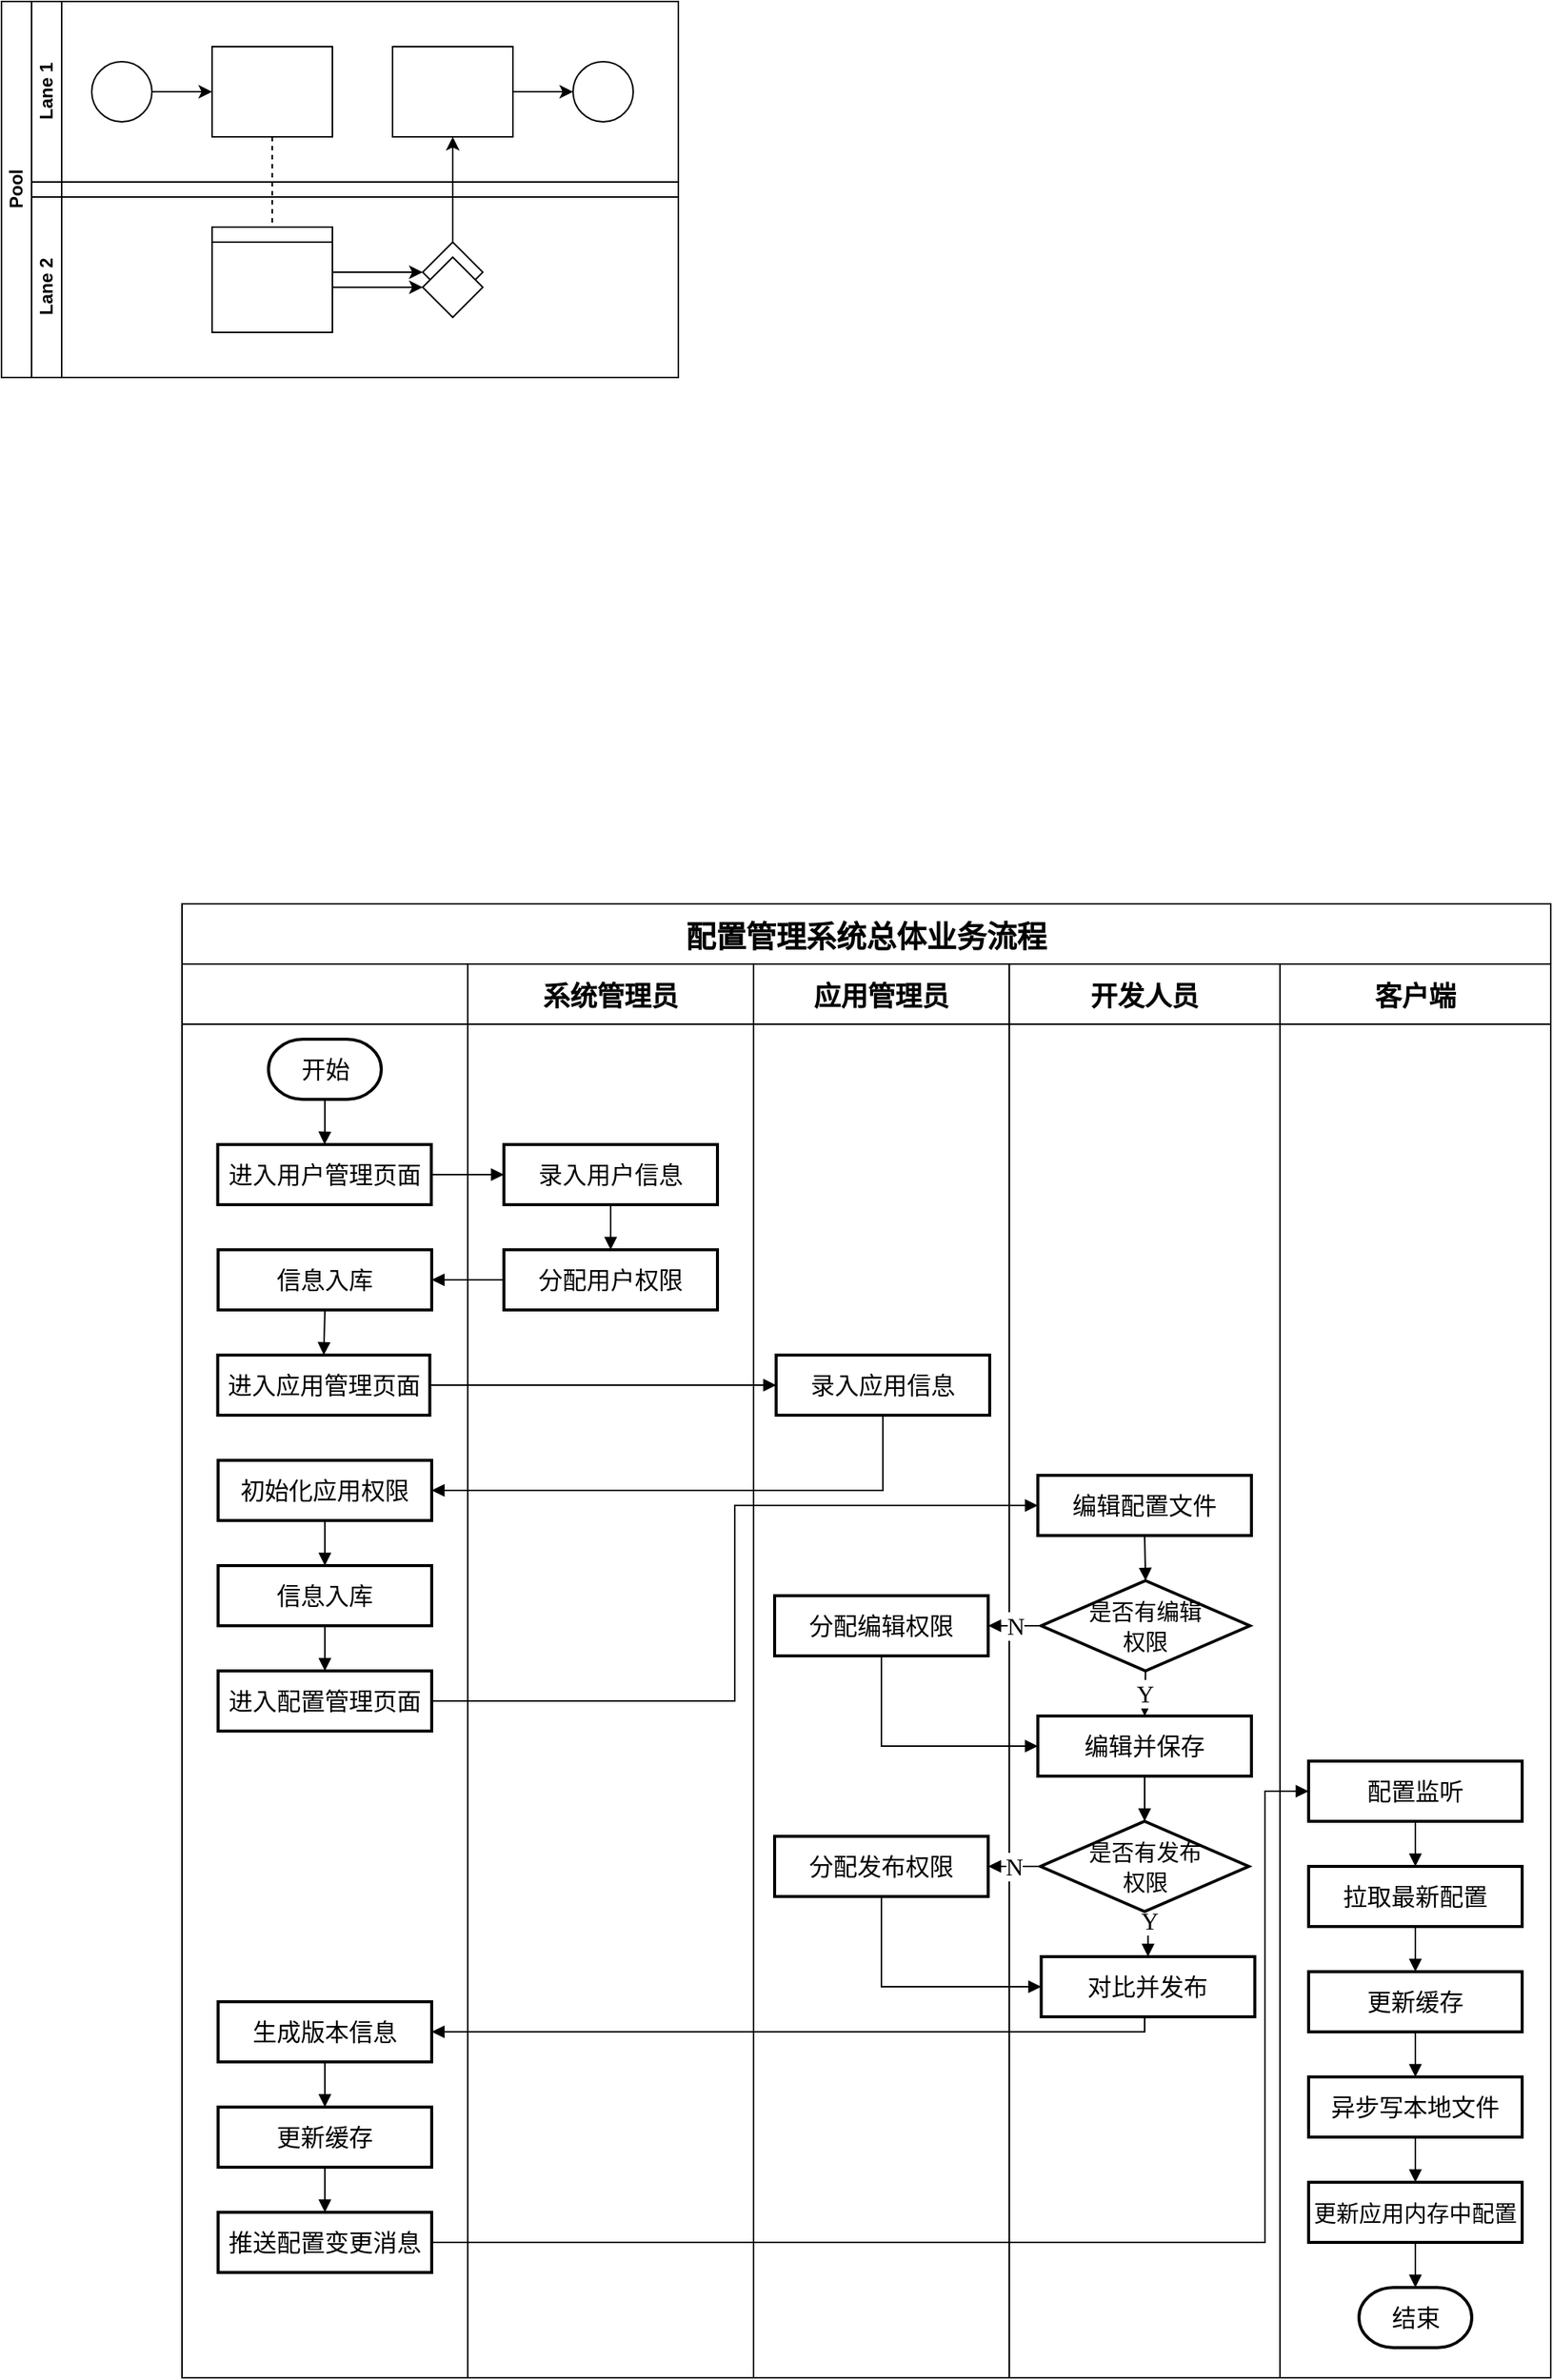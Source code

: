 <mxfile version="17.1.3" type="github" pages="3">
  <diagram id="prtHgNgQTEPvFCAcTncT" name="Page-1">
    <mxGraphModel dx="1426" dy="826" grid="1" gridSize="10" guides="1" tooltips="1" connect="1" arrows="1" fold="1" page="1" pageScale="1" pageWidth="2339" pageHeight="3300" math="0" shadow="0">
      <root>
        <mxCell id="0" />
        <mxCell id="1" parent="0" />
        <mxCell id="dNxyNK7c78bLwvsdeMH5-19" value="Pool" style="swimlane;html=1;childLayout=stackLayout;resizeParent=1;resizeParentMax=0;horizontal=0;startSize=20;horizontalStack=0;" parent="1" vertex="1">
          <mxGeometry x="120" y="120" width="450" height="250" as="geometry">
            <mxRectangle x="120" y="120" width="30" height="50" as="alternateBounds" />
          </mxGeometry>
        </mxCell>
        <mxCell id="dNxyNK7c78bLwvsdeMH5-27" value="" style="edgeStyle=orthogonalEdgeStyle;rounded=0;orthogonalLoop=1;jettySize=auto;html=1;dashed=1;endArrow=none;endFill=0;" parent="dNxyNK7c78bLwvsdeMH5-19" source="dNxyNK7c78bLwvsdeMH5-24" target="dNxyNK7c78bLwvsdeMH5-26" edge="1">
          <mxGeometry relative="1" as="geometry" />
        </mxCell>
        <mxCell id="dNxyNK7c78bLwvsdeMH5-31" style="edgeStyle=orthogonalEdgeStyle;rounded=0;orthogonalLoop=1;jettySize=auto;html=1;endArrow=classic;endFill=1;" parent="dNxyNK7c78bLwvsdeMH5-19" source="dNxyNK7c78bLwvsdeMH5-28" target="dNxyNK7c78bLwvsdeMH5-30" edge="1">
          <mxGeometry relative="1" as="geometry" />
        </mxCell>
        <mxCell id="dNxyNK7c78bLwvsdeMH5-20" value="Lane 1" style="swimlane;html=1;startSize=20;horizontal=0;" parent="dNxyNK7c78bLwvsdeMH5-19" vertex="1">
          <mxGeometry x="20" width="430" height="120" as="geometry" />
        </mxCell>
        <mxCell id="dNxyNK7c78bLwvsdeMH5-25" value="" style="edgeStyle=orthogonalEdgeStyle;rounded=0;orthogonalLoop=1;jettySize=auto;html=1;" parent="dNxyNK7c78bLwvsdeMH5-20" source="dNxyNK7c78bLwvsdeMH5-23" target="dNxyNK7c78bLwvsdeMH5-24" edge="1">
          <mxGeometry relative="1" as="geometry" />
        </mxCell>
        <mxCell id="dNxyNK7c78bLwvsdeMH5-23" value="" style="ellipse;whiteSpace=wrap;html=1;" parent="dNxyNK7c78bLwvsdeMH5-20" vertex="1">
          <mxGeometry x="40" y="40" width="40" height="40" as="geometry" />
        </mxCell>
        <mxCell id="dNxyNK7c78bLwvsdeMH5-24" value="" style="rounded=0;whiteSpace=wrap;html=1;fontFamily=Helvetica;fontSize=12;fontColor=#000000;align=center;" parent="dNxyNK7c78bLwvsdeMH5-20" vertex="1">
          <mxGeometry x="120" y="30" width="80" height="60" as="geometry" />
        </mxCell>
        <mxCell id="dNxyNK7c78bLwvsdeMH5-33" value="" style="edgeStyle=orthogonalEdgeStyle;rounded=0;orthogonalLoop=1;jettySize=auto;html=1;endArrow=classic;endFill=1;" parent="dNxyNK7c78bLwvsdeMH5-20" source="dNxyNK7c78bLwvsdeMH5-30" target="dNxyNK7c78bLwvsdeMH5-32" edge="1">
          <mxGeometry relative="1" as="geometry" />
        </mxCell>
        <mxCell id="dNxyNK7c78bLwvsdeMH5-30" value="" style="rounded=0;whiteSpace=wrap;html=1;fontFamily=Helvetica;fontSize=12;fontColor=#000000;align=center;" parent="dNxyNK7c78bLwvsdeMH5-20" vertex="1">
          <mxGeometry x="240" y="30" width="80" height="60" as="geometry" />
        </mxCell>
        <mxCell id="dNxyNK7c78bLwvsdeMH5-32" value="" style="ellipse;whiteSpace=wrap;html=1;" parent="dNxyNK7c78bLwvsdeMH5-20" vertex="1">
          <mxGeometry x="360" y="40" width="40" height="40" as="geometry" />
        </mxCell>
        <mxCell id="dNxyNK7c78bLwvsdeMH5-21" value="Lane 2" style="swimlane;html=1;startSize=20;horizontal=0;" parent="dNxyNK7c78bLwvsdeMH5-19" vertex="1">
          <mxGeometry x="20" y="120" width="430" height="130" as="geometry" />
        </mxCell>
        <mxCell id="dNxyNK7c78bLwvsdeMH5-29" value="" style="edgeStyle=orthogonalEdgeStyle;rounded=0;orthogonalLoop=1;jettySize=auto;html=1;endArrow=classic;endFill=1;" parent="dNxyNK7c78bLwvsdeMH5-21" source="dNxyNK7c78bLwvsdeMH5-26" target="dNxyNK7c78bLwvsdeMH5-28" edge="1">
          <mxGeometry relative="1" as="geometry" />
        </mxCell>
        <mxCell id="dNxyNK7c78bLwvsdeMH5-26" value="" style="rounded=0;whiteSpace=wrap;html=1;fontFamily=Helvetica;fontSize=12;fontColor=#000000;align=center;" parent="dNxyNK7c78bLwvsdeMH5-21" vertex="1">
          <mxGeometry x="120" y="30" width="80" height="60" as="geometry" />
        </mxCell>
        <mxCell id="dNxyNK7c78bLwvsdeMH5-28" value="" style="rhombus;whiteSpace=wrap;html=1;fontFamily=Helvetica;fontSize=12;fontColor=#000000;align=center;" parent="dNxyNK7c78bLwvsdeMH5-21" vertex="1">
          <mxGeometry x="260" y="40" width="40" height="40" as="geometry" />
        </mxCell>
        <mxCell id="vpVi7uINoblf6swb5dLl-22" value="Lane 2" style="swimlane;html=1;startSize=20;horizontal=0;" vertex="1" parent="dNxyNK7c78bLwvsdeMH5-21">
          <mxGeometry y="10" width="430" height="120" as="geometry" />
        </mxCell>
        <mxCell id="vpVi7uINoblf6swb5dLl-23" value="" style="edgeStyle=orthogonalEdgeStyle;rounded=0;orthogonalLoop=1;jettySize=auto;html=1;endArrow=classic;endFill=1;" edge="1" parent="vpVi7uINoblf6swb5dLl-22" source="vpVi7uINoblf6swb5dLl-24" target="vpVi7uINoblf6swb5dLl-25">
          <mxGeometry relative="1" as="geometry" />
        </mxCell>
        <mxCell id="vpVi7uINoblf6swb5dLl-24" value="" style="rounded=0;whiteSpace=wrap;html=1;fontFamily=Helvetica;fontSize=12;fontColor=#000000;align=center;" vertex="1" parent="vpVi7uINoblf6swb5dLl-22">
          <mxGeometry x="120" y="30" width="80" height="60" as="geometry" />
        </mxCell>
        <mxCell id="vpVi7uINoblf6swb5dLl-25" value="" style="rhombus;whiteSpace=wrap;html=1;fontFamily=Helvetica;fontSize=12;fontColor=#000000;align=center;" vertex="1" parent="vpVi7uINoblf6swb5dLl-22">
          <mxGeometry x="260" y="40" width="40" height="40" as="geometry" />
        </mxCell>
        <mxCell id="Mh_DxKDhMLInw4IBFgg--3" value="配置管理系统总体业务流程" style="swimlane;childLayout=stackLayout;resizeParent=1;resizeParentMax=0;startSize=40;fontFamily=华文宋体;fontSize=20;fillColor=default;rounded=0;" vertex="1" parent="1">
          <mxGeometry x="240" y="720" width="910" height="980" as="geometry" />
        </mxCell>
        <mxCell id="Mh_DxKDhMLInw4IBFgg--4" value="" style="swimlane;startSize=40;fontFamily=华文宋体;fontSize=18;swimlaneLine=1;rounded=0;" vertex="1" parent="Mh_DxKDhMLInw4IBFgg--3">
          <mxGeometry y="40" width="190" height="940" as="geometry" />
        </mxCell>
        <mxCell id="Mh_DxKDhMLInw4IBFgg--13" value="" style="edgeStyle=orthogonalEdgeStyle;rounded=0;orthogonalLoop=1;jettySize=auto;html=1;fontFamily=华文宋体;fontSize=16;endArrow=block;endFill=1;" edge="1" parent="Mh_DxKDhMLInw4IBFgg--4" source="Mh_DxKDhMLInw4IBFgg--10" target="Mh_DxKDhMLInw4IBFgg--12">
          <mxGeometry relative="1" as="geometry" />
        </mxCell>
        <mxCell id="Mh_DxKDhMLInw4IBFgg--10" value="&lt;font style=&quot;font-size: 16px;&quot;&gt;开始&lt;/font&gt;" style="strokeWidth=2;html=1;shape=mxgraph.flowchart.terminator;whiteSpace=wrap;fontFamily=华文宋体;fontSize=16;" vertex="1" parent="Mh_DxKDhMLInw4IBFgg--4">
          <mxGeometry x="57.5" y="50" width="75" height="40" as="geometry" />
        </mxCell>
        <mxCell id="Mh_DxKDhMLInw4IBFgg--12" value="&lt;font style=&quot;font-size: 16px;&quot;&gt;进入用户管理页面&lt;/font&gt;" style="whiteSpace=wrap;html=1;fontSize=16;fontFamily=华文宋体;strokeWidth=2;align=center;verticalAlign=middle;" vertex="1" parent="Mh_DxKDhMLInw4IBFgg--4">
          <mxGeometry x="23.75" y="120" width="142" height="40" as="geometry" />
        </mxCell>
        <mxCell id="Mh_DxKDhMLInw4IBFgg--26" style="edgeStyle=orthogonalEdgeStyle;rounded=0;orthogonalLoop=1;jettySize=auto;html=1;exitX=0.5;exitY=1;exitDx=0;exitDy=0;entryX=0.5;entryY=0;entryDx=0;entryDy=0;fontFamily=华文宋体;fontSize=16;fontColor=none;endArrow=block;endFill=1;" edge="1" parent="Mh_DxKDhMLInw4IBFgg--4" source="Mh_DxKDhMLInw4IBFgg--20" target="Mh_DxKDhMLInw4IBFgg--24">
          <mxGeometry relative="1" as="geometry" />
        </mxCell>
        <mxCell id="Mh_DxKDhMLInw4IBFgg--20" value="&lt;font style=&quot;font-size: 16px;&quot;&gt;信息入库&lt;/font&gt;" style="whiteSpace=wrap;html=1;fontSize=16;fontFamily=华文宋体;strokeWidth=2;align=center;verticalAlign=middle;" vertex="1" parent="Mh_DxKDhMLInw4IBFgg--4">
          <mxGeometry x="24" y="190" width="142" height="40" as="geometry" />
        </mxCell>
        <mxCell id="Mh_DxKDhMLInw4IBFgg--24" value="&lt;font style=&quot;font-size: 16px;&quot;&gt;进入应用管理页面&lt;/font&gt;" style="whiteSpace=wrap;html=1;fontSize=16;fontFamily=华文宋体;strokeWidth=2;align=center;verticalAlign=middle;" vertex="1" parent="Mh_DxKDhMLInw4IBFgg--4">
          <mxGeometry x="23.75" y="260" width="141" height="40" as="geometry" />
        </mxCell>
        <mxCell id="Mh_DxKDhMLInw4IBFgg--41" style="edgeStyle=orthogonalEdgeStyle;rounded=0;orthogonalLoop=1;jettySize=auto;html=1;exitX=0.5;exitY=1;exitDx=0;exitDy=0;entryX=0.5;entryY=0;entryDx=0;entryDy=0;fontFamily=华文宋体;fontSize=16;fontColor=none;endArrow=block;endFill=1;" edge="1" parent="Mh_DxKDhMLInw4IBFgg--4" source="Mh_DxKDhMLInw4IBFgg--38" target="Mh_DxKDhMLInw4IBFgg--40">
          <mxGeometry relative="1" as="geometry" />
        </mxCell>
        <mxCell id="Mh_DxKDhMLInw4IBFgg--38" value="&lt;font style=&quot;font-size: 16px&quot;&gt;初始化应用权限&lt;/font&gt;" style="whiteSpace=wrap;html=1;fontSize=16;fontFamily=华文宋体;strokeWidth=2;align=center;verticalAlign=middle;" vertex="1" parent="Mh_DxKDhMLInw4IBFgg--4">
          <mxGeometry x="24" y="330" width="142" height="40" as="geometry" />
        </mxCell>
        <mxCell id="Mh_DxKDhMLInw4IBFgg--66" style="edgeStyle=orthogonalEdgeStyle;rounded=0;orthogonalLoop=1;jettySize=auto;html=1;exitX=0.5;exitY=1;exitDx=0;exitDy=0;entryX=0.5;entryY=0;entryDx=0;entryDy=0;fontFamily=华文宋体;fontSize=16;fontColor=none;endArrow=block;endFill=1;" edge="1" parent="Mh_DxKDhMLInw4IBFgg--4" source="Mh_DxKDhMLInw4IBFgg--40" target="Mh_DxKDhMLInw4IBFgg--65">
          <mxGeometry relative="1" as="geometry" />
        </mxCell>
        <mxCell id="Mh_DxKDhMLInw4IBFgg--40" value="&lt;font style=&quot;font-size: 16px&quot;&gt;信息入库&lt;/font&gt;" style="whiteSpace=wrap;html=1;fontSize=16;fontFamily=华文宋体;strokeWidth=2;align=center;verticalAlign=middle;" vertex="1" parent="Mh_DxKDhMLInw4IBFgg--4">
          <mxGeometry x="24" y="400" width="142" height="40" as="geometry" />
        </mxCell>
        <mxCell id="Mh_DxKDhMLInw4IBFgg--65" value="&lt;font style=&quot;font-size: 16px;&quot;&gt;进入配置管理页面&lt;/font&gt;" style="whiteSpace=wrap;html=1;fontSize=16;fontFamily=华文宋体;strokeWidth=2;align=center;verticalAlign=middle;" vertex="1" parent="Mh_DxKDhMLInw4IBFgg--4">
          <mxGeometry x="24" y="470" width="142" height="40" as="geometry" />
        </mxCell>
        <mxCell id="Mh_DxKDhMLInw4IBFgg--125" style="edgeStyle=orthogonalEdgeStyle;rounded=0;orthogonalLoop=1;jettySize=auto;html=1;exitX=0.5;exitY=1;exitDx=0;exitDy=0;entryX=0.5;entryY=0;entryDx=0;entryDy=0;fontFamily=华文宋体;fontSize=16;fontColor=none;endArrow=block;endFill=1;" edge="1" parent="Mh_DxKDhMLInw4IBFgg--4" source="Mh_DxKDhMLInw4IBFgg--121" target="Mh_DxKDhMLInw4IBFgg--122">
          <mxGeometry relative="1" as="geometry" />
        </mxCell>
        <mxCell id="Mh_DxKDhMLInw4IBFgg--121" value="&lt;span style=&quot;font-size: 16px;&quot;&gt;生成版本信息&lt;/span&gt;" style="whiteSpace=wrap;html=1;fontSize=16;fontFamily=华文宋体;strokeWidth=2;align=center;verticalAlign=middle;" vertex="1" parent="Mh_DxKDhMLInw4IBFgg--4">
          <mxGeometry x="24" y="690" width="142" height="40" as="geometry" />
        </mxCell>
        <mxCell id="Mh_DxKDhMLInw4IBFgg--127" style="edgeStyle=orthogonalEdgeStyle;rounded=0;orthogonalLoop=1;jettySize=auto;html=1;exitX=0.5;exitY=1;exitDx=0;exitDy=0;entryX=0.5;entryY=0;entryDx=0;entryDy=0;fontFamily=华文宋体;fontSize=16;fontColor=none;endArrow=block;endFill=1;" edge="1" parent="Mh_DxKDhMLInw4IBFgg--4" source="Mh_DxKDhMLInw4IBFgg--122" target="Mh_DxKDhMLInw4IBFgg--126">
          <mxGeometry relative="1" as="geometry" />
        </mxCell>
        <mxCell id="Mh_DxKDhMLInw4IBFgg--122" value="&lt;span style=&quot;font-size: 16px;&quot;&gt;更新缓存&lt;/span&gt;" style="whiteSpace=wrap;html=1;fontSize=16;fontFamily=华文宋体;strokeWidth=2;align=center;verticalAlign=middle;" vertex="1" parent="Mh_DxKDhMLInw4IBFgg--4">
          <mxGeometry x="24" y="760" width="142" height="40" as="geometry" />
        </mxCell>
        <mxCell id="Mh_DxKDhMLInw4IBFgg--126" value="&lt;span style=&quot;font-size: 16px;&quot;&gt;推送配置变更消息&lt;/span&gt;" style="whiteSpace=wrap;html=1;fontSize=16;fontFamily=华文宋体;strokeWidth=2;align=center;verticalAlign=middle;" vertex="1" parent="Mh_DxKDhMLInw4IBFgg--4">
          <mxGeometry x="24" y="830" width="142" height="40" as="geometry" />
        </mxCell>
        <mxCell id="Mh_DxKDhMLInw4IBFgg--5" value="系统管理员" style="swimlane;startSize=40;fontFamily=华文宋体;fontSize=18;" vertex="1" parent="Mh_DxKDhMLInw4IBFgg--3">
          <mxGeometry x="190" y="40" width="190" height="940" as="geometry" />
        </mxCell>
        <mxCell id="Mh_DxKDhMLInw4IBFgg--19" style="edgeStyle=orthogonalEdgeStyle;rounded=0;orthogonalLoop=1;jettySize=auto;html=1;exitX=0.5;exitY=1;exitDx=0;exitDy=0;entryX=0.5;entryY=0;entryDx=0;entryDy=0;fontFamily=华文宋体;fontSize=16;fontColor=none;endArrow=block;endFill=1;" edge="1" parent="Mh_DxKDhMLInw4IBFgg--5" source="Mh_DxKDhMLInw4IBFgg--16" target="Mh_DxKDhMLInw4IBFgg--18">
          <mxGeometry relative="1" as="geometry" />
        </mxCell>
        <mxCell id="Mh_DxKDhMLInw4IBFgg--16" value="&lt;font style=&quot;font-size: 16px;&quot;&gt;录入用户信息&lt;/font&gt;" style="whiteSpace=wrap;html=1;fontSize=16;fontFamily=华文宋体;strokeWidth=2;align=center;verticalAlign=middle;" vertex="1" parent="Mh_DxKDhMLInw4IBFgg--5">
          <mxGeometry x="24" y="120" width="142" height="40" as="geometry" />
        </mxCell>
        <mxCell id="Mh_DxKDhMLInw4IBFgg--18" value="&lt;font style=&quot;font-size: 16px;&quot;&gt;分配用户权限&lt;/font&gt;" style="whiteSpace=wrap;html=1;fontSize=16;fontFamily=华文宋体;strokeWidth=2;align=center;verticalAlign=middle;" vertex="1" parent="Mh_DxKDhMLInw4IBFgg--5">
          <mxGeometry x="24" y="190" width="142" height="40" as="geometry" />
        </mxCell>
        <mxCell id="Mh_DxKDhMLInw4IBFgg--7" value="应用管理员" style="swimlane;startSize=40;fontFamily=华文宋体;fontSize=18;" vertex="1" parent="Mh_DxKDhMLInw4IBFgg--3">
          <mxGeometry x="380" y="40" width="170" height="940" as="geometry" />
        </mxCell>
        <mxCell id="Mh_DxKDhMLInw4IBFgg--27" value="&lt;font style=&quot;font-size: 16px;&quot;&gt;录入应用信息&lt;/font&gt;" style="whiteSpace=wrap;html=1;fontSize=16;fontFamily=华文宋体;strokeWidth=2;align=center;verticalAlign=middle;" vertex="1" parent="Mh_DxKDhMLInw4IBFgg--7">
          <mxGeometry x="15" y="260" width="142" height="40" as="geometry" />
        </mxCell>
        <mxCell id="Mh_DxKDhMLInw4IBFgg--71" value="&lt;font style=&quot;font-size: 16px;&quot;&gt;分配编辑权限&lt;/font&gt;" style="whiteSpace=wrap;html=1;fontSize=16;fontFamily=华文宋体;strokeWidth=2;align=center;verticalAlign=middle;" vertex="1" parent="Mh_DxKDhMLInw4IBFgg--7">
          <mxGeometry x="14" y="420" width="142" height="40" as="geometry" />
        </mxCell>
        <mxCell id="Mh_DxKDhMLInw4IBFgg--115" value="&lt;font style=&quot;font-size: 16px;&quot;&gt;分配发布权限&lt;/font&gt;" style="whiteSpace=wrap;html=1;fontSize=16;fontFamily=华文宋体;strokeWidth=2;align=center;verticalAlign=middle;" vertex="1" parent="Mh_DxKDhMLInw4IBFgg--7">
          <mxGeometry x="14" y="580" width="142" height="40" as="geometry" />
        </mxCell>
        <mxCell id="Mh_DxKDhMLInw4IBFgg--6" value="开发人员" style="swimlane;startSize=40;fontFamily=华文宋体;fontSize=18;" vertex="1" parent="Mh_DxKDhMLInw4IBFgg--3">
          <mxGeometry x="550" y="40" width="180" height="940" as="geometry" />
        </mxCell>
        <mxCell id="Mh_DxKDhMLInw4IBFgg--73" style="edgeStyle=orthogonalEdgeStyle;rounded=0;orthogonalLoop=1;jettySize=auto;html=1;exitX=0.5;exitY=1;exitDx=0;exitDy=0;entryX=0.5;entryY=0;entryDx=0;entryDy=0;entryPerimeter=0;fontFamily=华文宋体;fontSize=16;fontColor=none;endArrow=block;endFill=1;" edge="1" parent="Mh_DxKDhMLInw4IBFgg--6" source="Mh_DxKDhMLInw4IBFgg--67" target="Mh_DxKDhMLInw4IBFgg--69">
          <mxGeometry relative="1" as="geometry" />
        </mxCell>
        <mxCell id="Mh_DxKDhMLInw4IBFgg--67" value="&lt;span style=&quot;font-size: 16px;&quot;&gt;编辑配置文件&lt;/span&gt;" style="whiteSpace=wrap;html=1;fontSize=16;fontFamily=华文宋体;strokeWidth=2;align=center;verticalAlign=middle;" vertex="1" parent="Mh_DxKDhMLInw4IBFgg--6">
          <mxGeometry x="19" y="340" width="142" height="40" as="geometry" />
        </mxCell>
        <mxCell id="Mh_DxKDhMLInw4IBFgg--108" value="Y" style="edgeStyle=orthogonalEdgeStyle;rounded=0;orthogonalLoop=1;jettySize=auto;html=1;exitX=0.5;exitY=1;exitDx=0;exitDy=0;exitPerimeter=0;entryX=0.5;entryY=0;entryDx=0;entryDy=0;fontFamily=华文宋体;fontSize=16;fontColor=none;endArrow=block;endFill=1;" edge="1" parent="Mh_DxKDhMLInw4IBFgg--6" source="Mh_DxKDhMLInw4IBFgg--69" target="Mh_DxKDhMLInw4IBFgg--107">
          <mxGeometry relative="1" as="geometry" />
        </mxCell>
        <mxCell id="Mh_DxKDhMLInw4IBFgg--69" value="&lt;font style=&quot;font-size: 15px&quot;&gt;是否有编辑&lt;br&gt;权限&lt;/font&gt;" style="strokeWidth=2;html=1;shape=mxgraph.flowchart.decision;whiteSpace=wrap;rounded=0;fontFamily=华文宋体;fontSize=16;fontColor=none;fillColor=default;" vertex="1" parent="Mh_DxKDhMLInw4IBFgg--6">
          <mxGeometry x="21.25" y="410" width="138.75" height="60" as="geometry" />
        </mxCell>
        <mxCell id="Mh_DxKDhMLInw4IBFgg--111" style="edgeStyle=orthogonalEdgeStyle;rounded=0;orthogonalLoop=1;jettySize=auto;html=1;exitX=0.5;exitY=1;exitDx=0;exitDy=0;entryX=0.5;entryY=0;entryDx=0;entryDy=0;entryPerimeter=0;fontFamily=华文宋体;fontSize=16;fontColor=none;endArrow=block;endFill=1;" edge="1" parent="Mh_DxKDhMLInw4IBFgg--6" source="Mh_DxKDhMLInw4IBFgg--107" target="Mh_DxKDhMLInw4IBFgg--110">
          <mxGeometry relative="1" as="geometry" />
        </mxCell>
        <mxCell id="Mh_DxKDhMLInw4IBFgg--107" value="&lt;span style=&quot;font-size: 16px;&quot;&gt;编辑并保存&lt;/span&gt;" style="whiteSpace=wrap;html=1;fontSize=16;fontFamily=华文宋体;strokeWidth=2;align=center;verticalAlign=middle;" vertex="1" parent="Mh_DxKDhMLInw4IBFgg--6">
          <mxGeometry x="19" y="500" width="142" height="40" as="geometry" />
        </mxCell>
        <mxCell id="Mh_DxKDhMLInw4IBFgg--118" style="edgeStyle=orthogonalEdgeStyle;rounded=0;orthogonalLoop=1;jettySize=auto;html=1;exitX=0.5;exitY=1;exitDx=0;exitDy=0;exitPerimeter=0;entryX=0.5;entryY=0;entryDx=0;entryDy=0;fontFamily=华文宋体;fontSize=16;fontColor=none;endArrow=block;endFill=1;" edge="1" parent="Mh_DxKDhMLInw4IBFgg--6" source="Mh_DxKDhMLInw4IBFgg--110" target="Mh_DxKDhMLInw4IBFgg--117">
          <mxGeometry relative="1" as="geometry" />
        </mxCell>
        <mxCell id="Mh_DxKDhMLInw4IBFgg--119" value="Y" style="edgeLabel;html=1;align=center;verticalAlign=middle;resizable=0;points=[];fontSize=16;fontFamily=华文宋体;fontColor=none;" vertex="1" connectable="0" parent="Mh_DxKDhMLInw4IBFgg--118">
          <mxGeometry x="-0.467" relative="1" as="geometry">
            <mxPoint as="offset" />
          </mxGeometry>
        </mxCell>
        <mxCell id="Mh_DxKDhMLInw4IBFgg--110" value="&lt;font style=&quot;font-size: 15px&quot;&gt;是否有发布&lt;br&gt;权限&lt;/font&gt;" style="strokeWidth=2;html=1;shape=mxgraph.flowchart.decision;whiteSpace=wrap;rounded=0;fontFamily=华文宋体;fontSize=16;fontColor=none;fillColor=default;" vertex="1" parent="Mh_DxKDhMLInw4IBFgg--6">
          <mxGeometry x="20.75" y="570" width="138.5" height="60" as="geometry" />
        </mxCell>
        <mxCell id="Mh_DxKDhMLInw4IBFgg--117" value="&lt;span style=&quot;font-size: 16px;&quot;&gt;对比并发布&lt;/span&gt;" style="whiteSpace=wrap;html=1;fontSize=16;fontFamily=华文宋体;strokeWidth=2;align=center;verticalAlign=middle;" vertex="1" parent="Mh_DxKDhMLInw4IBFgg--6">
          <mxGeometry x="21.25" y="660" width="142" height="40" as="geometry" />
        </mxCell>
        <mxCell id="Mh_DxKDhMLInw4IBFgg--8" value="客户端" style="swimlane;startSize=40;fontFamily=华文宋体;fontSize=18;" vertex="1" parent="Mh_DxKDhMLInw4IBFgg--3">
          <mxGeometry x="730" y="40" width="180" height="940" as="geometry" />
        </mxCell>
        <mxCell id="Mh_DxKDhMLInw4IBFgg--229" style="edgeStyle=orthogonalEdgeStyle;rounded=0;orthogonalLoop=1;jettySize=auto;html=1;exitX=0.5;exitY=1;exitDx=0;exitDy=0;fontFamily=华文宋体;fontSize=16;fontColor=none;endArrow=block;endFill=1;" edge="1" parent="Mh_DxKDhMLInw4IBFgg--8" source="Mh_DxKDhMLInw4IBFgg--176" target="Mh_DxKDhMLInw4IBFgg--228">
          <mxGeometry relative="1" as="geometry" />
        </mxCell>
        <mxCell id="Mh_DxKDhMLInw4IBFgg--176" value="&lt;span style=&quot;font-size: 16px;&quot;&gt;配置监听&lt;/span&gt;" style="whiteSpace=wrap;html=1;fontSize=16;fontFamily=华文宋体;strokeWidth=2;align=center;verticalAlign=middle;" vertex="1" parent="Mh_DxKDhMLInw4IBFgg--8">
          <mxGeometry x="19" y="530" width="142" height="40" as="geometry" />
        </mxCell>
        <mxCell id="Mh_DxKDhMLInw4IBFgg--231" style="edgeStyle=orthogonalEdgeStyle;rounded=0;orthogonalLoop=1;jettySize=auto;html=1;exitX=0.5;exitY=1;exitDx=0;exitDy=0;entryX=0.5;entryY=0;entryDx=0;entryDy=0;fontFamily=华文宋体;fontSize=16;fontColor=none;endArrow=block;endFill=1;" edge="1" parent="Mh_DxKDhMLInw4IBFgg--8" source="Mh_DxKDhMLInw4IBFgg--228" target="Mh_DxKDhMLInw4IBFgg--230">
          <mxGeometry relative="1" as="geometry" />
        </mxCell>
        <mxCell id="Mh_DxKDhMLInw4IBFgg--228" value="&lt;span style=&quot;font-size: 16px;&quot;&gt;拉取最新配置&lt;/span&gt;" style="whiteSpace=wrap;html=1;fontSize=16;fontFamily=华文宋体;strokeWidth=2;align=center;verticalAlign=middle;" vertex="1" parent="Mh_DxKDhMLInw4IBFgg--8">
          <mxGeometry x="19" y="600" width="142" height="40" as="geometry" />
        </mxCell>
        <mxCell id="Mh_DxKDhMLInw4IBFgg--234" style="edgeStyle=orthogonalEdgeStyle;rounded=0;orthogonalLoop=1;jettySize=auto;html=1;exitX=0.5;exitY=1;exitDx=0;exitDy=0;entryX=0.5;entryY=0;entryDx=0;entryDy=0;fontFamily=华文宋体;fontSize=16;fontColor=none;endArrow=block;endFill=1;" edge="1" parent="Mh_DxKDhMLInw4IBFgg--8" source="Mh_DxKDhMLInw4IBFgg--230" target="Mh_DxKDhMLInw4IBFgg--233">
          <mxGeometry relative="1" as="geometry" />
        </mxCell>
        <mxCell id="Mh_DxKDhMLInw4IBFgg--230" value="&lt;span style=&quot;font-size: 16px;&quot;&gt;更新缓存&lt;/span&gt;" style="whiteSpace=wrap;html=1;fontSize=16;fontFamily=华文宋体;strokeWidth=2;align=center;verticalAlign=middle;" vertex="1" parent="Mh_DxKDhMLInw4IBFgg--8">
          <mxGeometry x="19" y="670" width="142" height="40" as="geometry" />
        </mxCell>
        <mxCell id="Mh_DxKDhMLInw4IBFgg--236" style="edgeStyle=orthogonalEdgeStyle;rounded=0;orthogonalLoop=1;jettySize=auto;html=1;exitX=0.5;exitY=1;exitDx=0;exitDy=0;fontFamily=华文宋体;fontSize=16;fontColor=none;endArrow=block;endFill=1;" edge="1" parent="Mh_DxKDhMLInw4IBFgg--8" source="Mh_DxKDhMLInw4IBFgg--233" target="Mh_DxKDhMLInw4IBFgg--235">
          <mxGeometry relative="1" as="geometry" />
        </mxCell>
        <mxCell id="Mh_DxKDhMLInw4IBFgg--233" value="&lt;span style=&quot;font-size: 16px;&quot;&gt;异步写本地文件&lt;/span&gt;" style="whiteSpace=wrap;html=1;fontSize=16;fontFamily=华文宋体;strokeWidth=2;align=center;verticalAlign=middle;" vertex="1" parent="Mh_DxKDhMLInw4IBFgg--8">
          <mxGeometry x="19" y="740" width="142" height="40" as="geometry" />
        </mxCell>
        <mxCell id="Mh_DxKDhMLInw4IBFgg--238" style="edgeStyle=orthogonalEdgeStyle;rounded=0;orthogonalLoop=1;jettySize=auto;html=1;exitX=0.5;exitY=1;exitDx=0;exitDy=0;fontFamily=华文宋体;fontSize=16;fontColor=none;endArrow=block;endFill=1;" edge="1" parent="Mh_DxKDhMLInw4IBFgg--8" source="Mh_DxKDhMLInw4IBFgg--235" target="Mh_DxKDhMLInw4IBFgg--237">
          <mxGeometry relative="1" as="geometry" />
        </mxCell>
        <mxCell id="Mh_DxKDhMLInw4IBFgg--235" value="&lt;span style=&quot;font-size: 15px;&quot;&gt;更新应用内存中配置&lt;/span&gt;" style="whiteSpace=wrap;html=1;fontSize=15;fontFamily=华文宋体;strokeWidth=2;align=center;verticalAlign=middle;" vertex="1" parent="Mh_DxKDhMLInw4IBFgg--8">
          <mxGeometry x="19" y="810" width="142" height="40" as="geometry" />
        </mxCell>
        <mxCell id="Mh_DxKDhMLInw4IBFgg--237" value="&lt;font style=&quot;font-size: 16px;&quot;&gt;结束&lt;/font&gt;" style="strokeWidth=2;html=1;shape=mxgraph.flowchart.terminator;whiteSpace=wrap;fontFamily=华文宋体;fontSize=16;" vertex="1" parent="Mh_DxKDhMLInw4IBFgg--8">
          <mxGeometry x="52.5" y="880" width="75" height="40" as="geometry" />
        </mxCell>
        <mxCell id="Mh_DxKDhMLInw4IBFgg--17" style="edgeStyle=orthogonalEdgeStyle;rounded=0;orthogonalLoop=1;jettySize=auto;html=1;exitX=1;exitY=0.5;exitDx=0;exitDy=0;fontFamily=华文宋体;fontSize=16;fontColor=none;endArrow=block;endFill=1;" edge="1" parent="Mh_DxKDhMLInw4IBFgg--3" source="Mh_DxKDhMLInw4IBFgg--12" target="Mh_DxKDhMLInw4IBFgg--16">
          <mxGeometry relative="1" as="geometry" />
        </mxCell>
        <mxCell id="Mh_DxKDhMLInw4IBFgg--21" style="edgeStyle=orthogonalEdgeStyle;rounded=0;orthogonalLoop=1;jettySize=auto;html=1;exitX=0;exitY=0.5;exitDx=0;exitDy=0;entryX=1;entryY=0.5;entryDx=0;entryDy=0;fontFamily=华文宋体;fontSize=16;fontColor=none;endArrow=block;endFill=1;" edge="1" parent="Mh_DxKDhMLInw4IBFgg--3" source="Mh_DxKDhMLInw4IBFgg--18" target="Mh_DxKDhMLInw4IBFgg--20">
          <mxGeometry relative="1" as="geometry" />
        </mxCell>
        <mxCell id="Mh_DxKDhMLInw4IBFgg--33" style="edgeStyle=orthogonalEdgeStyle;rounded=0;orthogonalLoop=1;jettySize=auto;html=1;exitX=1;exitY=0.5;exitDx=0;exitDy=0;entryX=0;entryY=0.5;entryDx=0;entryDy=0;fontFamily=华文宋体;fontSize=16;fontColor=none;endArrow=block;endFill=1;" edge="1" parent="Mh_DxKDhMLInw4IBFgg--3" source="Mh_DxKDhMLInw4IBFgg--24" target="Mh_DxKDhMLInw4IBFgg--27">
          <mxGeometry relative="1" as="geometry" />
        </mxCell>
        <mxCell id="Mh_DxKDhMLInw4IBFgg--39" style="edgeStyle=orthogonalEdgeStyle;rounded=0;orthogonalLoop=1;jettySize=auto;html=1;exitX=0.5;exitY=1;exitDx=0;exitDy=0;entryX=1;entryY=0.5;entryDx=0;entryDy=0;fontFamily=华文宋体;fontSize=16;fontColor=none;endArrow=block;endFill=1;" edge="1" parent="Mh_DxKDhMLInw4IBFgg--3" source="Mh_DxKDhMLInw4IBFgg--27" target="Mh_DxKDhMLInw4IBFgg--38">
          <mxGeometry relative="1" as="geometry" />
        </mxCell>
        <mxCell id="Mh_DxKDhMLInw4IBFgg--68" style="edgeStyle=orthogonalEdgeStyle;rounded=0;orthogonalLoop=1;jettySize=auto;html=1;exitX=1;exitY=0.5;exitDx=0;exitDy=0;entryX=0;entryY=0.5;entryDx=0;entryDy=0;fontFamily=华文宋体;fontSize=16;fontColor=none;endArrow=block;endFill=1;" edge="1" parent="Mh_DxKDhMLInw4IBFgg--3" source="Mh_DxKDhMLInw4IBFgg--65" target="Mh_DxKDhMLInw4IBFgg--67">
          <mxGeometry relative="1" as="geometry" />
        </mxCell>
        <mxCell id="Mh_DxKDhMLInw4IBFgg--106" value="N" style="edgeStyle=orthogonalEdgeStyle;rounded=0;orthogonalLoop=1;jettySize=auto;html=1;exitX=0;exitY=0.5;exitDx=0;exitDy=0;exitPerimeter=0;entryX=1;entryY=0.5;entryDx=0;entryDy=0;fontFamily=华文宋体;fontSize=16;fontColor=none;endArrow=block;endFill=1;" edge="1" parent="Mh_DxKDhMLInw4IBFgg--3" source="Mh_DxKDhMLInw4IBFgg--69" target="Mh_DxKDhMLInw4IBFgg--71">
          <mxGeometry relative="1" as="geometry" />
        </mxCell>
        <mxCell id="Mh_DxKDhMLInw4IBFgg--109" style="edgeStyle=orthogonalEdgeStyle;rounded=0;orthogonalLoop=1;jettySize=auto;html=1;exitX=0.5;exitY=1;exitDx=0;exitDy=0;entryX=0;entryY=0.5;entryDx=0;entryDy=0;fontFamily=华文宋体;fontSize=16;fontColor=none;endArrow=block;endFill=1;" edge="1" parent="Mh_DxKDhMLInw4IBFgg--3" source="Mh_DxKDhMLInw4IBFgg--71" target="Mh_DxKDhMLInw4IBFgg--107">
          <mxGeometry relative="1" as="geometry" />
        </mxCell>
        <mxCell id="Mh_DxKDhMLInw4IBFgg--116" value="N" style="edgeStyle=orthogonalEdgeStyle;rounded=0;orthogonalLoop=1;jettySize=auto;html=1;exitX=0;exitY=0.5;exitDx=0;exitDy=0;exitPerimeter=0;entryX=1;entryY=0.5;entryDx=0;entryDy=0;fontFamily=华文宋体;fontSize=16;fontColor=none;endArrow=block;endFill=1;" edge="1" parent="Mh_DxKDhMLInw4IBFgg--3" source="Mh_DxKDhMLInw4IBFgg--110" target="Mh_DxKDhMLInw4IBFgg--115">
          <mxGeometry relative="1" as="geometry" />
        </mxCell>
        <mxCell id="Mh_DxKDhMLInw4IBFgg--120" style="edgeStyle=orthogonalEdgeStyle;rounded=0;orthogonalLoop=1;jettySize=auto;html=1;exitX=0.5;exitY=1;exitDx=0;exitDy=0;entryX=0;entryY=0.5;entryDx=0;entryDy=0;fontFamily=华文宋体;fontSize=16;fontColor=none;endArrow=block;endFill=1;" edge="1" parent="Mh_DxKDhMLInw4IBFgg--3" source="Mh_DxKDhMLInw4IBFgg--115" target="Mh_DxKDhMLInw4IBFgg--117">
          <mxGeometry relative="1" as="geometry" />
        </mxCell>
        <mxCell id="Mh_DxKDhMLInw4IBFgg--177" style="edgeStyle=orthogonalEdgeStyle;rounded=0;orthogonalLoop=1;jettySize=auto;html=1;exitX=1;exitY=0.5;exitDx=0;exitDy=0;fontFamily=华文宋体;fontSize=16;fontColor=none;endArrow=block;endFill=1;entryX=0;entryY=0.5;entryDx=0;entryDy=0;" edge="1" parent="Mh_DxKDhMLInw4IBFgg--3" source="Mh_DxKDhMLInw4IBFgg--126" target="Mh_DxKDhMLInw4IBFgg--176">
          <mxGeometry relative="1" as="geometry">
            <mxPoint x="680" y="580" as="targetPoint" />
            <Array as="points">
              <mxPoint x="720" y="890" />
              <mxPoint x="720" y="590" />
            </Array>
          </mxGeometry>
        </mxCell>
        <mxCell id="Mh_DxKDhMLInw4IBFgg--239" style="edgeStyle=orthogonalEdgeStyle;rounded=0;orthogonalLoop=1;jettySize=auto;html=1;exitX=0.5;exitY=1;exitDx=0;exitDy=0;entryX=1;entryY=0.5;entryDx=0;entryDy=0;fontFamily=华文宋体;fontSize=15;fontColor=none;endArrow=block;endFill=1;" edge="1" parent="Mh_DxKDhMLInw4IBFgg--3" source="Mh_DxKDhMLInw4IBFgg--117" target="Mh_DxKDhMLInw4IBFgg--121">
          <mxGeometry relative="1" as="geometry">
            <Array as="points">
              <mxPoint x="640" y="750" />
            </Array>
          </mxGeometry>
        </mxCell>
      </root>
    </mxGraphModel>
  </diagram>
  <diagram id="jSfoPk2qc9v5_1uQAuXB" name="function">
    <mxGraphModel dx="823" dy="562" grid="1" gridSize="10" guides="1" tooltips="1" connect="1" arrows="1" fold="1" page="1" pageScale="1" pageWidth="2339" pageHeight="3300" math="0" shadow="0">
      <root>
        <mxCell id="Nnm8WDqMuxHNNKsXmkyH-0" />
        <mxCell id="Nnm8WDqMuxHNNKsXmkyH-1" parent="Nnm8WDqMuxHNNKsXmkyH-0" />
        <mxCell id="Nnm8WDqMuxHNNKsXmkyH-58" style="edgeStyle=orthogonalEdgeStyle;rounded=0;orthogonalLoop=1;jettySize=auto;html=1;exitX=0.5;exitY=1;exitDx=0;exitDy=0;fontSize=18;endArrow=none;endFill=0;fontFamily=华文宋体;" edge="1" parent="Nnm8WDqMuxHNNKsXmkyH-1" source="Nnm8WDqMuxHNNKsXmkyH-47" target="Nnm8WDqMuxHNNKsXmkyH-48">
          <mxGeometry relative="1" as="geometry" />
        </mxCell>
        <mxCell id="Nnm8WDqMuxHNNKsXmkyH-59" style="edgeStyle=orthogonalEdgeStyle;rounded=0;orthogonalLoop=1;jettySize=auto;html=1;exitX=0.5;exitY=1;exitDx=0;exitDy=0;fontSize=18;endArrow=none;endFill=0;fontFamily=华文宋体;" edge="1" parent="Nnm8WDqMuxHNNKsXmkyH-1" source="Nnm8WDqMuxHNNKsXmkyH-47" target="Nnm8WDqMuxHNNKsXmkyH-49">
          <mxGeometry relative="1" as="geometry" />
        </mxCell>
        <mxCell id="Nnm8WDqMuxHNNKsXmkyH-60" style="edgeStyle=orthogonalEdgeStyle;rounded=0;orthogonalLoop=1;jettySize=auto;html=1;exitX=0.5;exitY=1;exitDx=0;exitDy=0;fontSize=18;endArrow=none;endFill=0;fontFamily=华文宋体;" edge="1" parent="Nnm8WDqMuxHNNKsXmkyH-1" source="Nnm8WDqMuxHNNKsXmkyH-47" target="Nnm8WDqMuxHNNKsXmkyH-50">
          <mxGeometry relative="1" as="geometry" />
        </mxCell>
        <mxCell id="Nnm8WDqMuxHNNKsXmkyH-61" style="edgeStyle=orthogonalEdgeStyle;rounded=0;orthogonalLoop=1;jettySize=auto;html=1;exitX=0.5;exitY=1;exitDx=0;exitDy=0;entryX=0.5;entryY=0;entryDx=0;entryDy=0;fontSize=18;endArrow=none;endFill=0;fontFamily=华文宋体;" edge="1" parent="Nnm8WDqMuxHNNKsXmkyH-1" source="Nnm8WDqMuxHNNKsXmkyH-47" target="Nnm8WDqMuxHNNKsXmkyH-51">
          <mxGeometry relative="1" as="geometry" />
        </mxCell>
        <mxCell id="Nnm8WDqMuxHNNKsXmkyH-62" style="edgeStyle=orthogonalEdgeStyle;rounded=0;orthogonalLoop=1;jettySize=auto;html=1;exitX=0.5;exitY=1;exitDx=0;exitDy=0;entryX=0.5;entryY=0;entryDx=0;entryDy=0;fontSize=18;endArrow=none;endFill=0;fontFamily=华文宋体;" edge="1" parent="Nnm8WDqMuxHNNKsXmkyH-1" source="Nnm8WDqMuxHNNKsXmkyH-47" target="Nnm8WDqMuxHNNKsXmkyH-52">
          <mxGeometry relative="1" as="geometry" />
        </mxCell>
        <mxCell id="Nnm8WDqMuxHNNKsXmkyH-63" style="edgeStyle=orthogonalEdgeStyle;rounded=0;orthogonalLoop=1;jettySize=auto;html=1;exitX=0.5;exitY=1;exitDx=0;exitDy=0;entryX=0.5;entryY=0;entryDx=0;entryDy=0;fontSize=18;endArrow=none;endFill=0;fontFamily=华文宋体;" edge="1" parent="Nnm8WDqMuxHNNKsXmkyH-1" source="Nnm8WDqMuxHNNKsXmkyH-47" target="Nnm8WDqMuxHNNKsXmkyH-53">
          <mxGeometry relative="1" as="geometry" />
        </mxCell>
        <mxCell id="Nnm8WDqMuxHNNKsXmkyH-64" style="edgeStyle=orthogonalEdgeStyle;rounded=0;orthogonalLoop=1;jettySize=auto;html=1;exitX=0.5;exitY=1;exitDx=0;exitDy=0;fontSize=18;endArrow=none;endFill=0;fontFamily=华文宋体;" edge="1" parent="Nnm8WDqMuxHNNKsXmkyH-1" source="Nnm8WDqMuxHNNKsXmkyH-47" target="Nnm8WDqMuxHNNKsXmkyH-54">
          <mxGeometry relative="1" as="geometry" />
        </mxCell>
        <mxCell id="Nnm8WDqMuxHNNKsXmkyH-65" style="edgeStyle=orthogonalEdgeStyle;rounded=0;orthogonalLoop=1;jettySize=auto;html=1;exitX=0.5;exitY=1;exitDx=0;exitDy=0;fontSize=18;endArrow=none;endFill=0;fontFamily=华文宋体;" edge="1" parent="Nnm8WDqMuxHNNKsXmkyH-1" source="Nnm8WDqMuxHNNKsXmkyH-47" target="Nnm8WDqMuxHNNKsXmkyH-55">
          <mxGeometry relative="1" as="geometry" />
        </mxCell>
        <mxCell id="Nnm8WDqMuxHNNKsXmkyH-66" style="edgeStyle=orthogonalEdgeStyle;rounded=0;orthogonalLoop=1;jettySize=auto;html=1;exitX=0.5;exitY=1;exitDx=0;exitDy=0;fontSize=18;endArrow=none;endFill=0;fontFamily=华文宋体;" edge="1" parent="Nnm8WDqMuxHNNKsXmkyH-1" source="Nnm8WDqMuxHNNKsXmkyH-47" target="Nnm8WDqMuxHNNKsXmkyH-56">
          <mxGeometry relative="1" as="geometry" />
        </mxCell>
        <mxCell id="Nnm8WDqMuxHNNKsXmkyH-67" style="edgeStyle=orthogonalEdgeStyle;rounded=0;orthogonalLoop=1;jettySize=auto;html=1;exitX=0.5;exitY=1;exitDx=0;exitDy=0;entryX=0.5;entryY=0;entryDx=0;entryDy=0;fontSize=18;endArrow=none;endFill=0;fontFamily=华文宋体;" edge="1" parent="Nnm8WDqMuxHNNKsXmkyH-1" source="Nnm8WDqMuxHNNKsXmkyH-47" target="Nnm8WDqMuxHNNKsXmkyH-57">
          <mxGeometry relative="1" as="geometry" />
        </mxCell>
        <mxCell id="Nnm8WDqMuxHNNKsXmkyH-47" value="配置管理系统" style="rounded=0;whiteSpace=wrap;html=1;fontSize=20;fontColor=#000000;fontFamily=华文宋体;" vertex="1" parent="Nnm8WDqMuxHNNKsXmkyH-1">
          <mxGeometry x="376" y="480" width="164" height="40" as="geometry" />
        </mxCell>
        <mxCell id="Nnm8WDqMuxHNNKsXmkyH-48" value="用&lt;br&gt;户&lt;br&gt;管&lt;br&gt;理" style="rounded=0;whiteSpace=wrap;html=1;fontSize=19;fontColor=#000000;fontFamily=华文宋体;" vertex="1" parent="Nnm8WDqMuxHNNKsXmkyH-1">
          <mxGeometry x="120" y="600" width="40" height="130" as="geometry" />
        </mxCell>
        <mxCell id="Nnm8WDqMuxHNNKsXmkyH-49" value="角&lt;br&gt;色&lt;br&gt;管&lt;br&gt;理" style="rounded=0;whiteSpace=wrap;html=1;fontSize=19;fontColor=#000000;fontFamily=华文宋体;" vertex="1" parent="Nnm8WDqMuxHNNKsXmkyH-1">
          <mxGeometry x="189" y="600" width="40" height="130" as="geometry" />
        </mxCell>
        <mxCell id="Nnm8WDqMuxHNNKsXmkyH-50" value="权&lt;br&gt;限&lt;br&gt;管&lt;br&gt;理" style="rounded=0;whiteSpace=wrap;html=1;fontSize=19;fontColor=#000000;fontFamily=华文宋体;" vertex="1" parent="Nnm8WDqMuxHNNKsXmkyH-1">
          <mxGeometry x="260" y="600" width="40" height="130" as="geometry" />
        </mxCell>
        <mxCell id="Nnm8WDqMuxHNNKsXmkyH-51" value="应&lt;br&gt;用&lt;br&gt;管&lt;br&gt;理" style="rounded=0;whiteSpace=wrap;html=1;fontSize=19;fontColor=#000000;fontFamily=华文宋体;" vertex="1" parent="Nnm8WDqMuxHNNKsXmkyH-1">
          <mxGeometry x="330" y="600" width="40" height="130" as="geometry" />
        </mxCell>
        <mxCell id="Nnm8WDqMuxHNNKsXmkyH-52" value="配置文件管理" style="rounded=0;whiteSpace=wrap;html=1;fontSize=18;fontColor=#000000;fontFamily=华文宋体;" vertex="1" parent="Nnm8WDqMuxHNNKsXmkyH-1">
          <mxGeometry x="400" y="600" width="40" height="130" as="geometry" />
        </mxCell>
        <mxCell id="Nnm8WDqMuxHNNKsXmkyH-53" value="配&lt;br&gt;置&lt;br&gt;项&lt;br&gt;管&lt;br&gt;理" style="rounded=0;whiteSpace=wrap;html=1;fontSize=19;fontColor=#000000;fontFamily=华文宋体;" vertex="1" parent="Nnm8WDqMuxHNNKsXmkyH-1">
          <mxGeometry x="470" y="600" width="40" height="130" as="geometry" />
        </mxCell>
        <mxCell id="Nnm8WDqMuxHNNKsXmkyH-54" value="配&lt;br&gt;置&lt;br&gt;发&lt;br&gt;布" style="rounded=0;whiteSpace=wrap;html=1;fontSize=19;fontColor=#000000;fontFamily=华文宋体;" vertex="1" parent="Nnm8WDqMuxHNNKsXmkyH-1">
          <mxGeometry x="540" y="600" width="40" height="130" as="geometry" />
        </mxCell>
        <mxCell id="Nnm8WDqMuxHNNKsXmkyH-55" value="配&lt;br&gt;置&lt;br&gt;回&lt;br&gt;滚" style="rounded=0;whiteSpace=wrap;html=1;fontSize=19;fontColor=#000000;fontFamily=华文宋体;" vertex="1" parent="Nnm8WDqMuxHNNKsXmkyH-1">
          <mxGeometry x="610" y="600" width="40" height="130" as="geometry" />
        </mxCell>
        <mxCell id="Nnm8WDqMuxHNNKsXmkyH-56" value="灰&lt;br&gt;度&lt;br&gt;管&lt;br&gt;理" style="rounded=0;whiteSpace=wrap;html=1;fontSize=19;fontColor=#000000;fontFamily=华文宋体;" vertex="1" parent="Nnm8WDqMuxHNNKsXmkyH-1">
          <mxGeometry x="680" y="600" width="40" height="130" as="geometry" />
        </mxCell>
        <mxCell id="Nnm8WDqMuxHNNKsXmkyH-57" value="配&lt;br&gt;置&lt;br&gt;审&lt;br&gt;计" style="rounded=0;whiteSpace=wrap;html=1;fontSize=19;fontColor=#000000;fontFamily=华文宋体;" vertex="1" parent="Nnm8WDqMuxHNNKsXmkyH-1">
          <mxGeometry x="750" y="600" width="40" height="130" as="geometry" />
        </mxCell>
      </root>
    </mxGraphModel>
  </diagram>
  <diagram id="Q4SE-ySflgdqu54gy3pr" name="Page-3">
    <mxGraphModel dx="946" dy="646" grid="1" gridSize="10" guides="1" tooltips="1" connect="1" arrows="1" fold="1" page="1" pageScale="1" pageWidth="2339" pageHeight="3300" math="0" shadow="0">
      <root>
        <mxCell id="edouV_f3OtMdX3rmoKNi-0" />
        <mxCell id="edouV_f3OtMdX3rmoKNi-1" parent="edouV_f3OtMdX3rmoKNi-0" />
        <mxCell id="NwqrG20D2iSckZvJugih-0" style="edgeStyle=orthogonalEdgeStyle;rounded=0;orthogonalLoop=1;jettySize=auto;html=1;exitX=0.5;exitY=1;exitDx=0;exitDy=0;entryX=0.5;entryY=0;entryDx=0;entryDy=0;fontSize=18;endArrow=none;endFill=0;fontFamily=华文宋体;" edge="1" parent="edouV_f3OtMdX3rmoKNi-1" source="NwqrG20D2iSckZvJugih-4" target="NwqrG20D2iSckZvJugih-5">
          <mxGeometry relative="1" as="geometry" />
        </mxCell>
        <mxCell id="NwqrG20D2iSckZvJugih-1" style="edgeStyle=orthogonalEdgeStyle;rounded=0;orthogonalLoop=1;jettySize=auto;html=1;exitX=0.5;exitY=1;exitDx=0;exitDy=0;entryX=0.5;entryY=0;entryDx=0;entryDy=0;fontSize=18;endArrow=none;endFill=0;fontFamily=华文宋体;" edge="1" parent="edouV_f3OtMdX3rmoKNi-1" source="NwqrG20D2iSckZvJugih-4" target="NwqrG20D2iSckZvJugih-6">
          <mxGeometry relative="1" as="geometry" />
        </mxCell>
        <mxCell id="NwqrG20D2iSckZvJugih-2" style="edgeStyle=orthogonalEdgeStyle;rounded=0;orthogonalLoop=1;jettySize=auto;html=1;exitX=0.5;exitY=1;exitDx=0;exitDy=0;entryX=0.5;entryY=0;entryDx=0;entryDy=0;fontSize=18;endArrow=none;endFill=0;fontFamily=华文宋体;" edge="1" parent="edouV_f3OtMdX3rmoKNi-1" source="NwqrG20D2iSckZvJugih-4" target="NwqrG20D2iSckZvJugih-7">
          <mxGeometry relative="1" as="geometry" />
        </mxCell>
        <mxCell id="NwqrG20D2iSckZvJugih-3" style="edgeStyle=orthogonalEdgeStyle;rounded=0;orthogonalLoop=1;jettySize=auto;html=1;exitX=0.5;exitY=1;exitDx=0;exitDy=0;entryX=0.5;entryY=0;entryDx=0;entryDy=0;fontSize=18;endArrow=none;endFill=0;fontFamily=华文宋体;" edge="1" parent="edouV_f3OtMdX3rmoKNi-1" source="NwqrG20D2iSckZvJugih-4" target="NwqrG20D2iSckZvJugih-8">
          <mxGeometry relative="1" as="geometry" />
        </mxCell>
        <mxCell id="NwqrG20D2iSckZvJugih-4" value="客户端" style="rounded=0;whiteSpace=wrap;html=1;fontSize=20;fontColor=#000000;fontFamily=华文宋体;" vertex="1" parent="edouV_f3OtMdX3rmoKNi-1">
          <mxGeometry x="365" y="740" width="100" height="40" as="geometry" />
        </mxCell>
        <mxCell id="NwqrG20D2iSckZvJugih-5" value="连&lt;br&gt;接&lt;br&gt;管&lt;br&gt;理" style="rounded=0;whiteSpace=wrap;html=1;fontSize=19;fontColor=#000000;fontFamily=华文宋体;" vertex="1" parent="edouV_f3OtMdX3rmoKNi-1">
          <mxGeometry x="290" y="860" width="40" height="130" as="geometry" />
        </mxCell>
        <mxCell id="NwqrG20D2iSckZvJugih-6" value="配&lt;br&gt;置&lt;br&gt;拉&lt;br&gt;取" style="rounded=0;whiteSpace=wrap;html=1;fontSize=19;fontColor=#000000;fontFamily=华文宋体;" vertex="1" parent="edouV_f3OtMdX3rmoKNi-1">
          <mxGeometry x="360" y="860" width="40" height="130" as="geometry" />
        </mxCell>
        <mxCell id="NwqrG20D2iSckZvJugih-7" value="配&lt;br&gt;置&lt;br&gt;监&lt;br&gt;听" style="rounded=0;whiteSpace=wrap;html=1;fontSize=19;fontColor=#000000;fontFamily=华文宋体;" vertex="1" parent="edouV_f3OtMdX3rmoKNi-1">
          <mxGeometry x="430" y="860" width="40" height="130" as="geometry" />
        </mxCell>
        <mxCell id="NwqrG20D2iSckZvJugih-8" value="缓&lt;br&gt;存&lt;br&gt;管&lt;br&gt;理" style="rounded=0;whiteSpace=wrap;html=1;fontSize=19;fontColor=#000000;fontFamily=华文宋体;" vertex="1" parent="edouV_f3OtMdX3rmoKNi-1">
          <mxGeometry x="500" y="860" width="40" height="130" as="geometry" />
        </mxCell>
      </root>
    </mxGraphModel>
  </diagram>
</mxfile>
